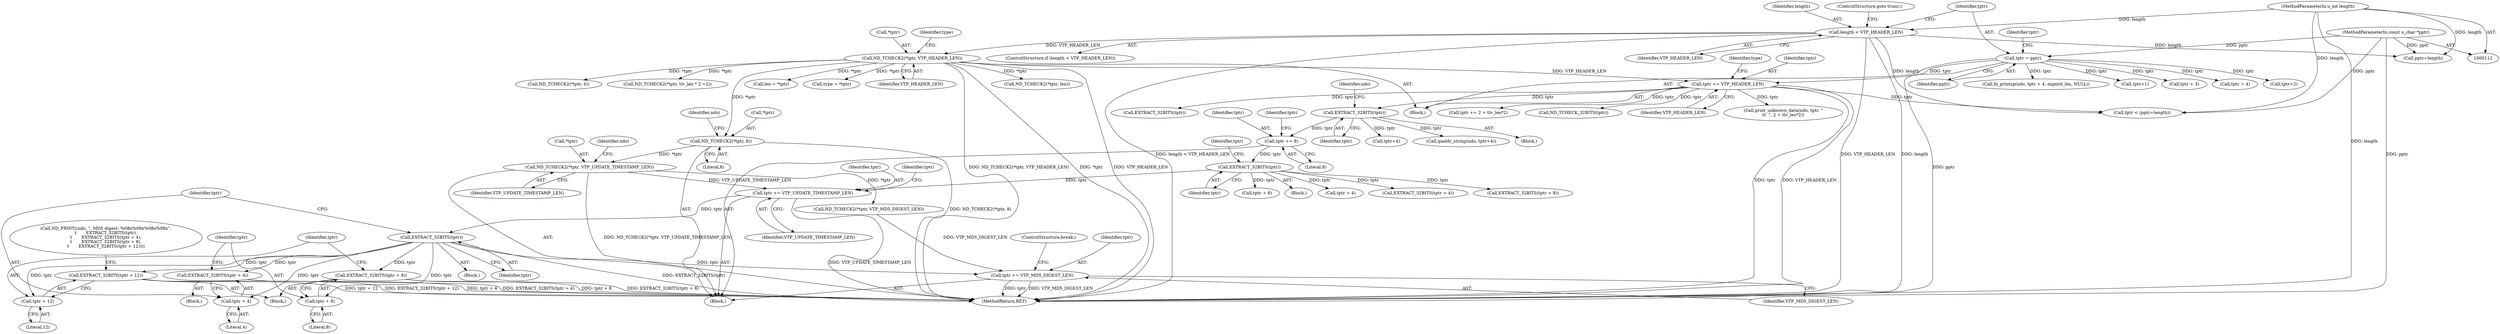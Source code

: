 digraph "0_tcpdump_ae83295915d08a854de27a88efac5dd7353e6d3f@pointer" {
"1000274" [label="(Call,EXTRACT_32BITS(tptr))"];
"1000261" [label="(Call,tptr += VTP_UPDATE_TIMESTAMP_LEN)"];
"1000240" [label="(Call,ND_TCHECK2(*tptr, VTP_UPDATE_TIMESTAMP_LEN))"];
"1000220" [label="(Call,ND_TCHECK2(*tptr, 8))"];
"1000132" [label="(Call,ND_TCHECK2(*tptr, VTP_HEADER_LEN))"];
"1000125" [label="(Call,length < VTP_HEADER_LEN)"];
"1000115" [label="(MethodParameterIn,u_int length)"];
"1000250" [label="(Call,EXTRACT_32BITS(tptr))"];
"1000237" [label="(Call,tptr += 8)"];
"1000230" [label="(Call,EXTRACT_32BITS(tptr))"];
"1000213" [label="(Call,tptr += VTP_HEADER_LEN)"];
"1000129" [label="(Call,tptr = pptr)"];
"1000114" [label="(MethodParameterIn,const u_char *pptr)"];
"1000277" [label="(Call,EXTRACT_32BITS(tptr + 4))"];
"1000278" [label="(Call,tptr + 4)"];
"1000282" [label="(Call,EXTRACT_32BITS(tptr + 8))"];
"1000283" [label="(Call,tptr + 8)"];
"1000286" [label="(Call,EXTRACT_32BITS(tptr + 12))"];
"1000287" [label="(Call,tptr + 12)"];
"1000290" [label="(Call,tptr += VTP_MD5_DIGEST_LEN)"];
"1000316" [label="(Call,len = *tptr)"];
"1000215" [label="(Identifier,VTP_HEADER_LEN)"];
"1000230" [label="(Call,EXTRACT_32BITS(tptr))"];
"1000114" [label="(MethodParameterIn,const u_char *pptr)"];
"1000295" [label="(Call,ND_TCHECK_32BITS(tptr))"];
"1000308" [label="(Call,tptr < (pptr+length))"];
"1000116" [label="(Block,)"];
"1000288" [label="(Identifier,tptr)"];
"1000234" [label="(Call,tptr+4)"];
"1000131" [label="(Identifier,pptr)"];
"1000217" [label="(Identifier,type)"];
"1000240" [label="(Call,ND_TCHECK2(*tptr, VTP_UPDATE_TIMESTAMP_LEN))"];
"1000268" [label="(Call,ND_PRINT((ndo, \", MD5 digest: %08x%08x%08x%08x\",\n\t       EXTRACT_32BITS(tptr),\n\t       EXTRACT_32BITS(tptr + 4),\n\t       EXTRACT_32BITS(tptr + 8),\n\t       EXTRACT_32BITS(tptr + 12))))"];
"1000250" [label="(Call,EXTRACT_32BITS(tptr))"];
"1000232" [label="(Call,ipaddr_string(ndo, tptr+4))"];
"1000285" [label="(Literal,8)"];
"1000293" [label="(ControlStructure,break;)"];
"1000281" [label="(Block,)"];
"1000277" [label="(Call,EXTRACT_32BITS(tptr + 4))"];
"1000255" [label="(Identifier,tptr)"];
"1000266" [label="(Identifier,tptr)"];
"1000258" [label="(Call,tptr + 8)"];
"1000413" [label="(Call,type = *tptr)"];
"1000135" [label="(Identifier,VTP_HEADER_LEN)"];
"1000233" [label="(Identifier,ndo)"];
"1000229" [label="(Block,)"];
"1000278" [label="(Call,tptr + 4)"];
"1000262" [label="(Identifier,tptr)"];
"1000241" [label="(Call,*tptr)"];
"1000249" [label="(Block,)"];
"1000192" [label="(Call,fn_printzp(ndo, tptr + 4, mgmtd_len, NULL))"];
"1000139" [label="(Call,tptr+1)"];
"1000310" [label="(Call,pptr+length)"];
"1000173" [label="(Call,tptr + 3)"];
"1000115" [label="(MethodParameterIn,u_int length)"];
"1000280" [label="(Literal,4)"];
"1000264" [label="(Call,ND_TCHECK2(*tptr, VTP_MD5_DIGEST_LEN))"];
"1000273" [label="(Block,)"];
"1000128" [label="(ControlStructure,goto trunc;)"];
"1000231" [label="(Identifier,tptr)"];
"1000214" [label="(Identifier,tptr)"];
"1000130" [label="(Identifier,tptr)"];
"1000194" [label="(Call,tptr + 4)"];
"1000129" [label="(Call,tptr = pptr)"];
"1000289" [label="(Literal,12)"];
"1000284" [label="(Identifier,tptr)"];
"1000221" [label="(Call,*tptr)"];
"1000220" [label="(Call,ND_TCHECK2(*tptr, 8))"];
"1000292" [label="(Identifier,VTP_MD5_DIGEST_LEN)"];
"1000283" [label="(Call,tptr + 8)"];
"1000533" [label="(Call,print_unknown_data(ndo, tptr, \"\n\t\t  \", 2 + tlv_len*2))"];
"1000254" [label="(Call,tptr + 4)"];
"1000568" [label="(Call,EXTRACT_32BITS(tptr))"];
"1000276" [label="(Block,)"];
"1000237" [label="(Call,tptr += 8)"];
"1000291" [label="(Identifier,tptr)"];
"1000279" [label="(Identifier,tptr)"];
"1000226" [label="(Identifier,ndo)"];
"1000210" [label="(Call,tptr+2)"];
"1000218" [label="(Block,)"];
"1000325" [label="(Call,ND_TCHECK2(*tptr, len))"];
"1000246" [label="(Identifier,ndo)"];
"1000239" [label="(Literal,8)"];
"1000275" [label="(Identifier,tptr)"];
"1000238" [label="(Identifier,tptr)"];
"1000282" [label="(Call,EXTRACT_32BITS(tptr + 8))"];
"1000243" [label="(Identifier,VTP_UPDATE_TIMESTAMP_LEN)"];
"1000253" [label="(Call,EXTRACT_32BITS(tptr + 4))"];
"1000290" [label="(Call,tptr += VTP_MD5_DIGEST_LEN)"];
"1000133" [label="(Call,*tptr)"];
"1000132" [label="(Call,ND_TCHECK2(*tptr, VTP_HEADER_LEN))"];
"1000559" [label="(Call,ND_TCHECK2(*tptr, 4))"];
"1000261" [label="(Call,tptr += VTP_UPDATE_TIMESTAMP_LEN)"];
"1000263" [label="(Identifier,VTP_UPDATE_TIMESTAMP_LEN)"];
"1000257" [label="(Call,EXTRACT_32BITS(tptr + 8))"];
"1000550" [label="(Call,tptr += 2 + tlv_len*2)"];
"1000444" [label="(Call,ND_TCHECK2(*tptr, tlv_len * 2 +2))"];
"1000581" [label="(MethodReturn,RET)"];
"1000213" [label="(Call,tptr += VTP_HEADER_LEN)"];
"1000137" [label="(Identifier,type)"];
"1000127" [label="(Identifier,VTP_HEADER_LEN)"];
"1000126" [label="(Identifier,length)"];
"1000242" [label="(Identifier,tptr)"];
"1000223" [label="(Literal,8)"];
"1000125" [label="(Call,length < VTP_HEADER_LEN)"];
"1000274" [label="(Call,EXTRACT_32BITS(tptr))"];
"1000287" [label="(Call,tptr + 12)"];
"1000124" [label="(ControlStructure,if (length < VTP_HEADER_LEN))"];
"1000251" [label="(Identifier,tptr)"];
"1000286" [label="(Call,EXTRACT_32BITS(tptr + 12))"];
"1000134" [label="(Identifier,tptr)"];
"1000274" -> "1000273"  [label="AST: "];
"1000274" -> "1000275"  [label="CFG: "];
"1000275" -> "1000274"  [label="AST: "];
"1000279" -> "1000274"  [label="CFG: "];
"1000274" -> "1000581"  [label="DDG: EXTRACT_32BITS(tptr)"];
"1000261" -> "1000274"  [label="DDG: tptr"];
"1000274" -> "1000277"  [label="DDG: tptr"];
"1000274" -> "1000278"  [label="DDG: tptr"];
"1000274" -> "1000282"  [label="DDG: tptr"];
"1000274" -> "1000283"  [label="DDG: tptr"];
"1000274" -> "1000286"  [label="DDG: tptr"];
"1000274" -> "1000287"  [label="DDG: tptr"];
"1000274" -> "1000290"  [label="DDG: tptr"];
"1000261" -> "1000218"  [label="AST: "];
"1000261" -> "1000263"  [label="CFG: "];
"1000262" -> "1000261"  [label="AST: "];
"1000263" -> "1000261"  [label="AST: "];
"1000266" -> "1000261"  [label="CFG: "];
"1000261" -> "1000581"  [label="DDG: VTP_UPDATE_TIMESTAMP_LEN"];
"1000240" -> "1000261"  [label="DDG: VTP_UPDATE_TIMESTAMP_LEN"];
"1000250" -> "1000261"  [label="DDG: tptr"];
"1000240" -> "1000218"  [label="AST: "];
"1000240" -> "1000243"  [label="CFG: "];
"1000241" -> "1000240"  [label="AST: "];
"1000243" -> "1000240"  [label="AST: "];
"1000246" -> "1000240"  [label="CFG: "];
"1000240" -> "1000581"  [label="DDG: ND_TCHECK2(*tptr, VTP_UPDATE_TIMESTAMP_LEN)"];
"1000220" -> "1000240"  [label="DDG: *tptr"];
"1000240" -> "1000264"  [label="DDG: *tptr"];
"1000220" -> "1000218"  [label="AST: "];
"1000220" -> "1000223"  [label="CFG: "];
"1000221" -> "1000220"  [label="AST: "];
"1000223" -> "1000220"  [label="AST: "];
"1000226" -> "1000220"  [label="CFG: "];
"1000220" -> "1000581"  [label="DDG: ND_TCHECK2(*tptr, 8)"];
"1000132" -> "1000220"  [label="DDG: *tptr"];
"1000132" -> "1000116"  [label="AST: "];
"1000132" -> "1000135"  [label="CFG: "];
"1000133" -> "1000132"  [label="AST: "];
"1000135" -> "1000132"  [label="AST: "];
"1000137" -> "1000132"  [label="CFG: "];
"1000132" -> "1000581"  [label="DDG: ND_TCHECK2(*tptr, VTP_HEADER_LEN)"];
"1000132" -> "1000581"  [label="DDG: *tptr"];
"1000132" -> "1000581"  [label="DDG: VTP_HEADER_LEN"];
"1000125" -> "1000132"  [label="DDG: VTP_HEADER_LEN"];
"1000132" -> "1000213"  [label="DDG: VTP_HEADER_LEN"];
"1000132" -> "1000316"  [label="DDG: *tptr"];
"1000132" -> "1000325"  [label="DDG: *tptr"];
"1000132" -> "1000413"  [label="DDG: *tptr"];
"1000132" -> "1000444"  [label="DDG: *tptr"];
"1000132" -> "1000559"  [label="DDG: *tptr"];
"1000125" -> "1000124"  [label="AST: "];
"1000125" -> "1000127"  [label="CFG: "];
"1000126" -> "1000125"  [label="AST: "];
"1000127" -> "1000125"  [label="AST: "];
"1000128" -> "1000125"  [label="CFG: "];
"1000130" -> "1000125"  [label="CFG: "];
"1000125" -> "1000581"  [label="DDG: length"];
"1000125" -> "1000581"  [label="DDG: length < VTP_HEADER_LEN"];
"1000125" -> "1000581"  [label="DDG: VTP_HEADER_LEN"];
"1000115" -> "1000125"  [label="DDG: length"];
"1000125" -> "1000308"  [label="DDG: length"];
"1000125" -> "1000310"  [label="DDG: length"];
"1000115" -> "1000112"  [label="AST: "];
"1000115" -> "1000581"  [label="DDG: length"];
"1000115" -> "1000308"  [label="DDG: length"];
"1000115" -> "1000310"  [label="DDG: length"];
"1000250" -> "1000249"  [label="AST: "];
"1000250" -> "1000251"  [label="CFG: "];
"1000251" -> "1000250"  [label="AST: "];
"1000255" -> "1000250"  [label="CFG: "];
"1000237" -> "1000250"  [label="DDG: tptr"];
"1000250" -> "1000253"  [label="DDG: tptr"];
"1000250" -> "1000254"  [label="DDG: tptr"];
"1000250" -> "1000257"  [label="DDG: tptr"];
"1000250" -> "1000258"  [label="DDG: tptr"];
"1000237" -> "1000218"  [label="AST: "];
"1000237" -> "1000239"  [label="CFG: "];
"1000238" -> "1000237"  [label="AST: "];
"1000239" -> "1000237"  [label="AST: "];
"1000242" -> "1000237"  [label="CFG: "];
"1000230" -> "1000237"  [label="DDG: tptr"];
"1000230" -> "1000229"  [label="AST: "];
"1000230" -> "1000231"  [label="CFG: "];
"1000231" -> "1000230"  [label="AST: "];
"1000233" -> "1000230"  [label="CFG: "];
"1000213" -> "1000230"  [label="DDG: tptr"];
"1000230" -> "1000232"  [label="DDG: tptr"];
"1000230" -> "1000234"  [label="DDG: tptr"];
"1000213" -> "1000116"  [label="AST: "];
"1000213" -> "1000215"  [label="CFG: "];
"1000214" -> "1000213"  [label="AST: "];
"1000215" -> "1000213"  [label="AST: "];
"1000217" -> "1000213"  [label="CFG: "];
"1000213" -> "1000581"  [label="DDG: tptr"];
"1000213" -> "1000581"  [label="DDG: VTP_HEADER_LEN"];
"1000129" -> "1000213"  [label="DDG: tptr"];
"1000213" -> "1000295"  [label="DDG: tptr"];
"1000213" -> "1000308"  [label="DDG: tptr"];
"1000213" -> "1000533"  [label="DDG: tptr"];
"1000213" -> "1000550"  [label="DDG: tptr"];
"1000213" -> "1000568"  [label="DDG: tptr"];
"1000129" -> "1000116"  [label="AST: "];
"1000129" -> "1000131"  [label="CFG: "];
"1000130" -> "1000129"  [label="AST: "];
"1000131" -> "1000129"  [label="AST: "];
"1000134" -> "1000129"  [label="CFG: "];
"1000129" -> "1000581"  [label="DDG: pptr"];
"1000114" -> "1000129"  [label="DDG: pptr"];
"1000129" -> "1000139"  [label="DDG: tptr"];
"1000129" -> "1000173"  [label="DDG: tptr"];
"1000129" -> "1000192"  [label="DDG: tptr"];
"1000129" -> "1000194"  [label="DDG: tptr"];
"1000129" -> "1000210"  [label="DDG: tptr"];
"1000114" -> "1000112"  [label="AST: "];
"1000114" -> "1000581"  [label="DDG: pptr"];
"1000114" -> "1000308"  [label="DDG: pptr"];
"1000114" -> "1000310"  [label="DDG: pptr"];
"1000277" -> "1000276"  [label="AST: "];
"1000277" -> "1000278"  [label="CFG: "];
"1000278" -> "1000277"  [label="AST: "];
"1000284" -> "1000277"  [label="CFG: "];
"1000277" -> "1000581"  [label="DDG: tptr + 4"];
"1000277" -> "1000581"  [label="DDG: EXTRACT_32BITS(tptr + 4)"];
"1000278" -> "1000280"  [label="CFG: "];
"1000279" -> "1000278"  [label="AST: "];
"1000280" -> "1000278"  [label="AST: "];
"1000282" -> "1000281"  [label="AST: "];
"1000282" -> "1000283"  [label="CFG: "];
"1000283" -> "1000282"  [label="AST: "];
"1000288" -> "1000282"  [label="CFG: "];
"1000282" -> "1000581"  [label="DDG: EXTRACT_32BITS(tptr + 8)"];
"1000282" -> "1000581"  [label="DDG: tptr + 8"];
"1000283" -> "1000285"  [label="CFG: "];
"1000284" -> "1000283"  [label="AST: "];
"1000285" -> "1000283"  [label="AST: "];
"1000286" -> "1000281"  [label="AST: "];
"1000286" -> "1000287"  [label="CFG: "];
"1000287" -> "1000286"  [label="AST: "];
"1000268" -> "1000286"  [label="CFG: "];
"1000286" -> "1000581"  [label="DDG: EXTRACT_32BITS(tptr + 12)"];
"1000286" -> "1000581"  [label="DDG: tptr + 12"];
"1000287" -> "1000289"  [label="CFG: "];
"1000288" -> "1000287"  [label="AST: "];
"1000289" -> "1000287"  [label="AST: "];
"1000290" -> "1000218"  [label="AST: "];
"1000290" -> "1000292"  [label="CFG: "];
"1000291" -> "1000290"  [label="AST: "];
"1000292" -> "1000290"  [label="AST: "];
"1000293" -> "1000290"  [label="CFG: "];
"1000290" -> "1000581"  [label="DDG: tptr"];
"1000290" -> "1000581"  [label="DDG: VTP_MD5_DIGEST_LEN"];
"1000264" -> "1000290"  [label="DDG: VTP_MD5_DIGEST_LEN"];
}
